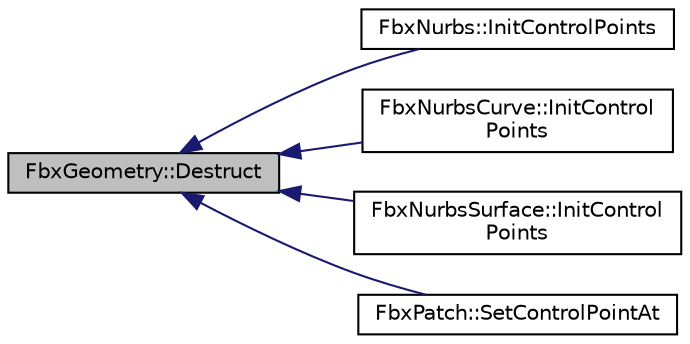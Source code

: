 digraph "FbxGeometry::Destruct"
{
  edge [fontname="Helvetica",fontsize="10",labelfontname="Helvetica",labelfontsize="10"];
  node [fontname="Helvetica",fontsize="10",shape=record];
  rankdir="LR";
  Node43 [label="FbxGeometry::Destruct",height=0.2,width=0.4,color="black", fillcolor="grey75", style="filled", fontcolor="black"];
  Node43 -> Node44 [dir="back",color="midnightblue",fontsize="10",style="solid",fontname="Helvetica"];
  Node44 [label="FbxNurbs::InitControlPoints",height=0.2,width=0.4,color="black", fillcolor="white", style="filled",URL="$class_fbx_nurbs.html#aa0ff0dd79f86ab4d6976b73d003fd6be"];
  Node43 -> Node45 [dir="back",color="midnightblue",fontsize="10",style="solid",fontname="Helvetica"];
  Node45 [label="FbxNurbsCurve::InitControl\lPoints",height=0.2,width=0.4,color="black", fillcolor="white", style="filled",URL="$class_fbx_nurbs_curve.html#ae6a6921bd7bbe88bcda86f14e9639df0"];
  Node43 -> Node46 [dir="back",color="midnightblue",fontsize="10",style="solid",fontname="Helvetica"];
  Node46 [label="FbxNurbsSurface::InitControl\lPoints",height=0.2,width=0.4,color="black", fillcolor="white", style="filled",URL="$class_fbx_nurbs_surface.html#ab4ba96b12b96a6adc0f95f345e3f3abd"];
  Node43 -> Node47 [dir="back",color="midnightblue",fontsize="10",style="solid",fontname="Helvetica"];
  Node47 [label="FbxPatch::SetControlPointAt",height=0.2,width=0.4,color="black", fillcolor="white", style="filled",URL="$class_fbx_patch.html#a43bd49dba561cff8f166b8f7a12816f6"];
}

